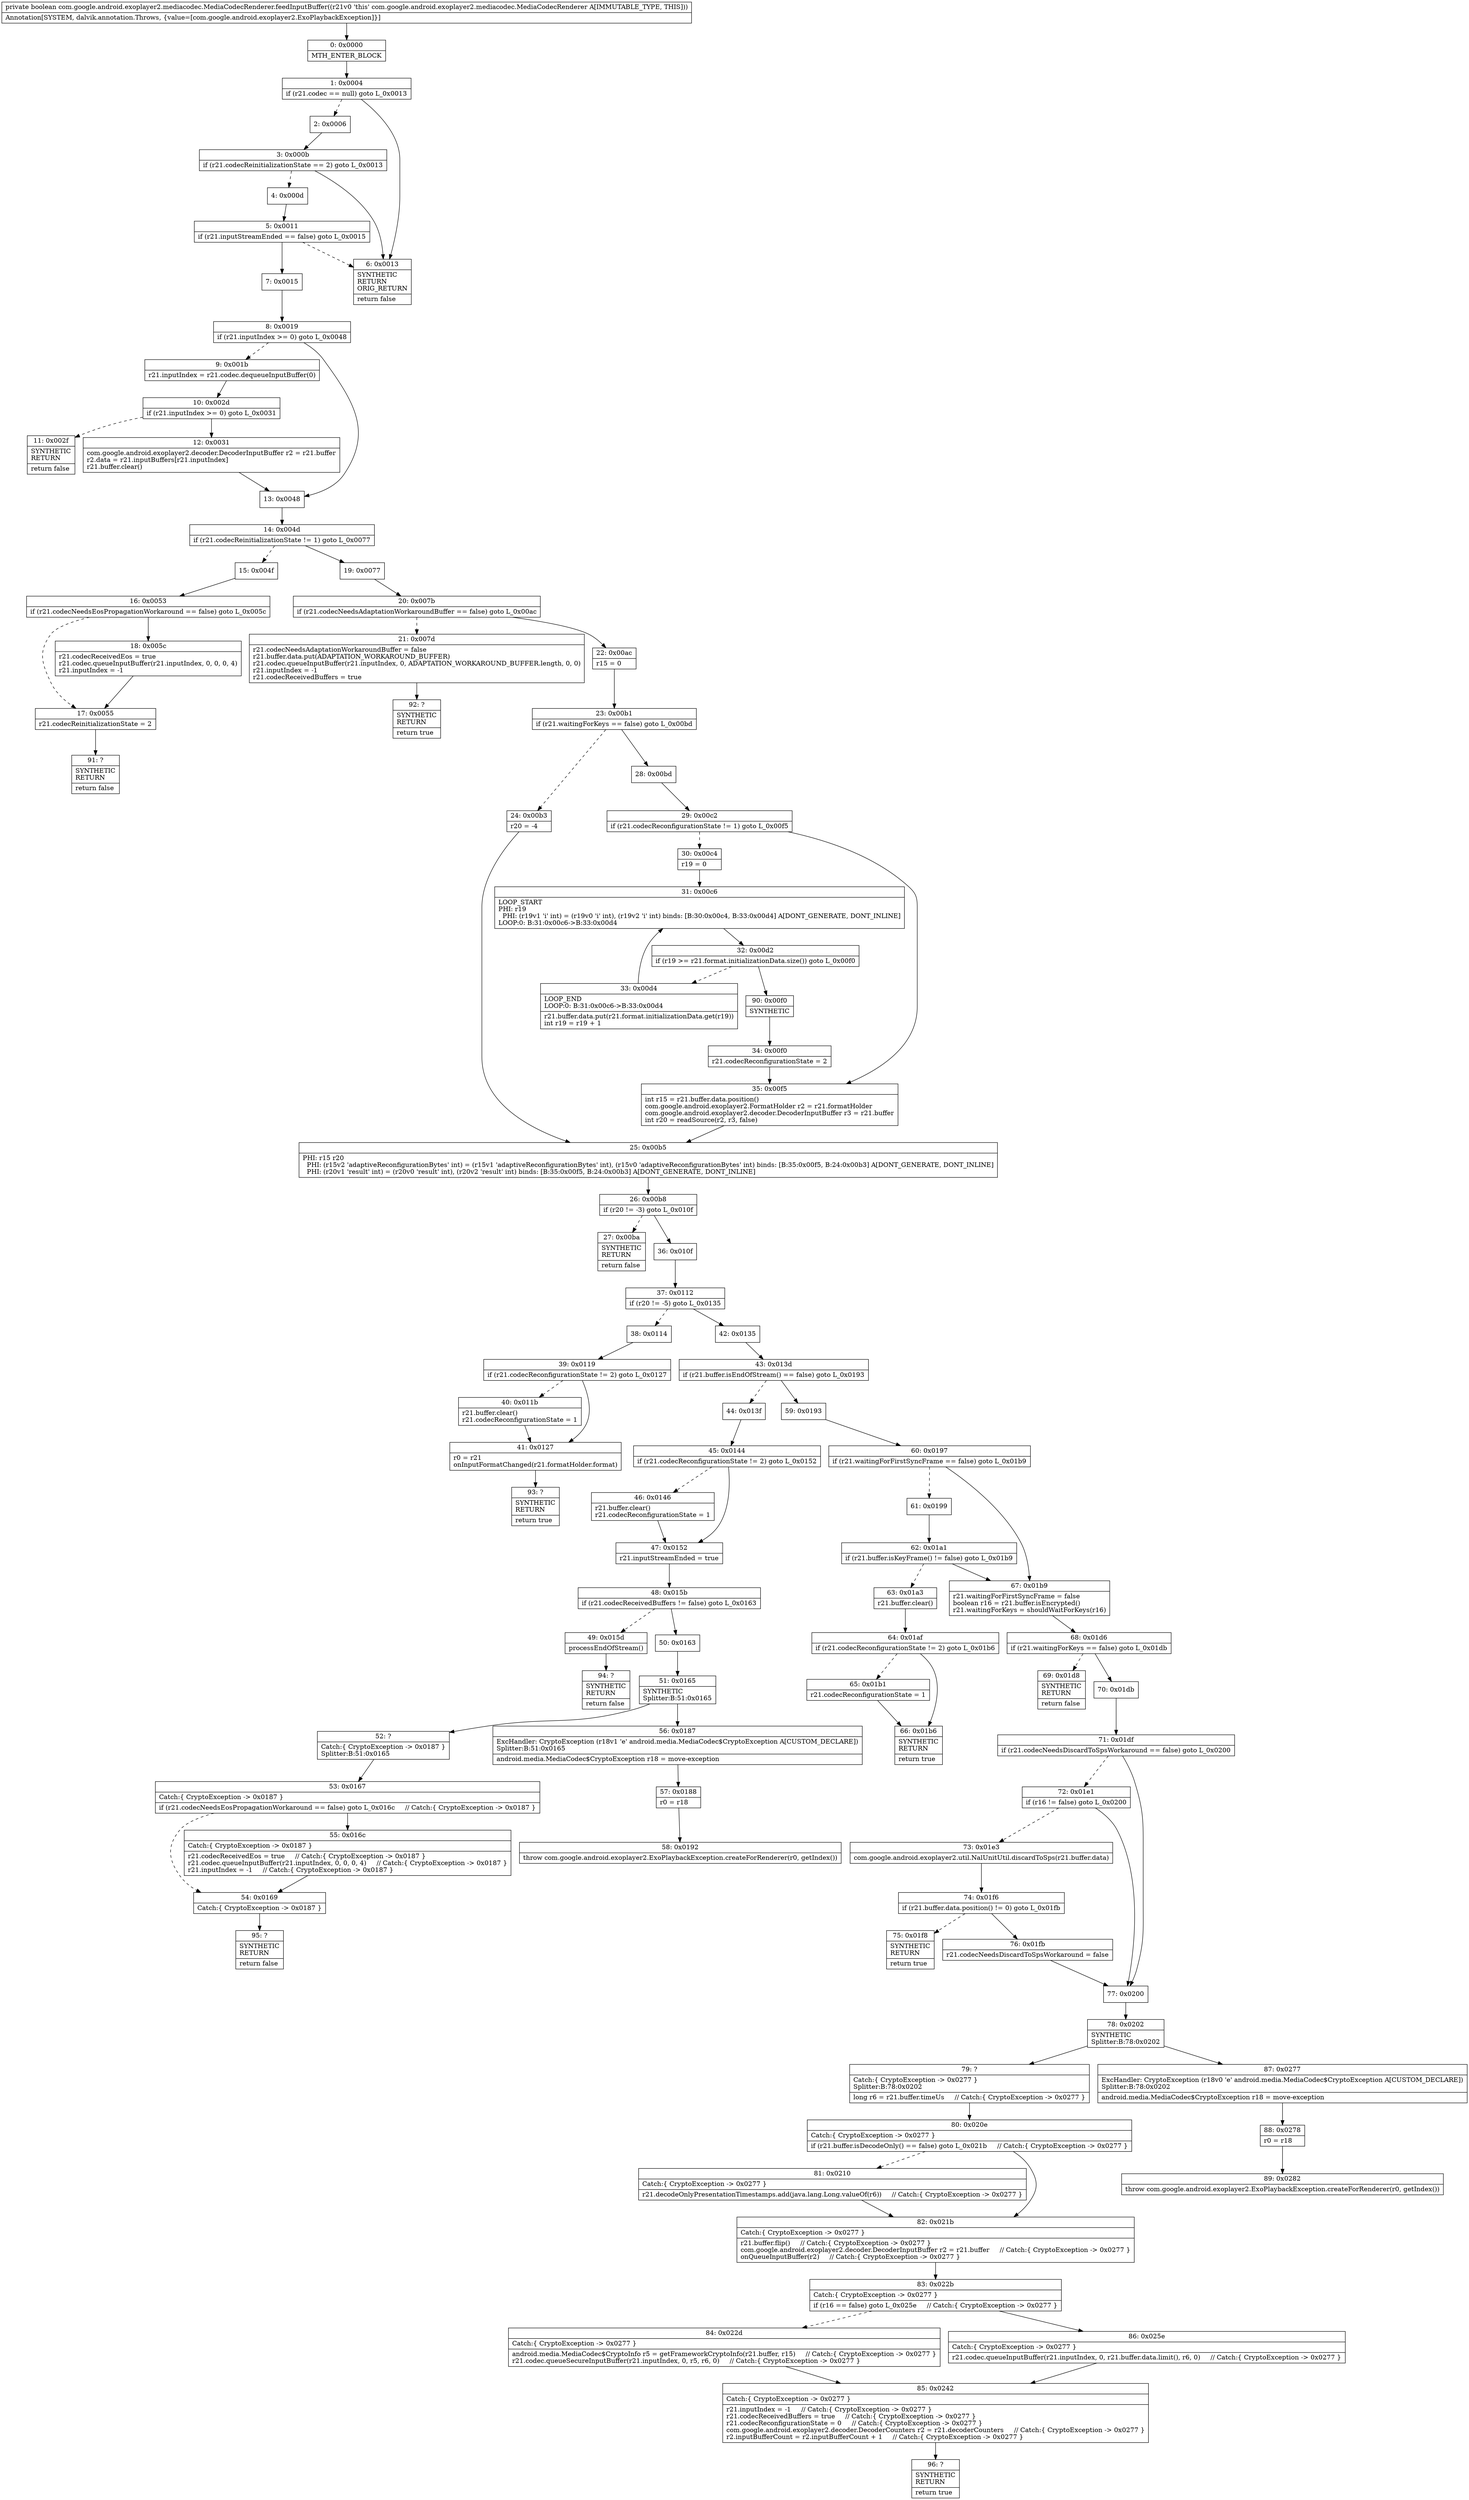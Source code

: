 digraph "CFG forcom.google.android.exoplayer2.mediacodec.MediaCodecRenderer.feedInputBuffer()Z" {
Node_0 [shape=record,label="{0\:\ 0x0000|MTH_ENTER_BLOCK\l}"];
Node_1 [shape=record,label="{1\:\ 0x0004|if (r21.codec == null) goto L_0x0013\l}"];
Node_2 [shape=record,label="{2\:\ 0x0006}"];
Node_3 [shape=record,label="{3\:\ 0x000b|if (r21.codecReinitializationState == 2) goto L_0x0013\l}"];
Node_4 [shape=record,label="{4\:\ 0x000d}"];
Node_5 [shape=record,label="{5\:\ 0x0011|if (r21.inputStreamEnded == false) goto L_0x0015\l}"];
Node_6 [shape=record,label="{6\:\ 0x0013|SYNTHETIC\lRETURN\lORIG_RETURN\l|return false\l}"];
Node_7 [shape=record,label="{7\:\ 0x0015}"];
Node_8 [shape=record,label="{8\:\ 0x0019|if (r21.inputIndex \>= 0) goto L_0x0048\l}"];
Node_9 [shape=record,label="{9\:\ 0x001b|r21.inputIndex = r21.codec.dequeueInputBuffer(0)\l}"];
Node_10 [shape=record,label="{10\:\ 0x002d|if (r21.inputIndex \>= 0) goto L_0x0031\l}"];
Node_11 [shape=record,label="{11\:\ 0x002f|SYNTHETIC\lRETURN\l|return false\l}"];
Node_12 [shape=record,label="{12\:\ 0x0031|com.google.android.exoplayer2.decoder.DecoderInputBuffer r2 = r21.buffer\lr2.data = r21.inputBuffers[r21.inputIndex]\lr21.buffer.clear()\l}"];
Node_13 [shape=record,label="{13\:\ 0x0048}"];
Node_14 [shape=record,label="{14\:\ 0x004d|if (r21.codecReinitializationState != 1) goto L_0x0077\l}"];
Node_15 [shape=record,label="{15\:\ 0x004f}"];
Node_16 [shape=record,label="{16\:\ 0x0053|if (r21.codecNeedsEosPropagationWorkaround == false) goto L_0x005c\l}"];
Node_17 [shape=record,label="{17\:\ 0x0055|r21.codecReinitializationState = 2\l}"];
Node_18 [shape=record,label="{18\:\ 0x005c|r21.codecReceivedEos = true\lr21.codec.queueInputBuffer(r21.inputIndex, 0, 0, 0, 4)\lr21.inputIndex = \-1\l}"];
Node_19 [shape=record,label="{19\:\ 0x0077}"];
Node_20 [shape=record,label="{20\:\ 0x007b|if (r21.codecNeedsAdaptationWorkaroundBuffer == false) goto L_0x00ac\l}"];
Node_21 [shape=record,label="{21\:\ 0x007d|r21.codecNeedsAdaptationWorkaroundBuffer = false\lr21.buffer.data.put(ADAPTATION_WORKAROUND_BUFFER)\lr21.codec.queueInputBuffer(r21.inputIndex, 0, ADAPTATION_WORKAROUND_BUFFER.length, 0, 0)\lr21.inputIndex = \-1\lr21.codecReceivedBuffers = true\l}"];
Node_22 [shape=record,label="{22\:\ 0x00ac|r15 = 0\l}"];
Node_23 [shape=record,label="{23\:\ 0x00b1|if (r21.waitingForKeys == false) goto L_0x00bd\l}"];
Node_24 [shape=record,label="{24\:\ 0x00b3|r20 = \-4\l}"];
Node_25 [shape=record,label="{25\:\ 0x00b5|PHI: r15 r20 \l  PHI: (r15v2 'adaptiveReconfigurationBytes' int) = (r15v1 'adaptiveReconfigurationBytes' int), (r15v0 'adaptiveReconfigurationBytes' int) binds: [B:35:0x00f5, B:24:0x00b3] A[DONT_GENERATE, DONT_INLINE]\l  PHI: (r20v1 'result' int) = (r20v0 'result' int), (r20v2 'result' int) binds: [B:35:0x00f5, B:24:0x00b3] A[DONT_GENERATE, DONT_INLINE]\l}"];
Node_26 [shape=record,label="{26\:\ 0x00b8|if (r20 != \-3) goto L_0x010f\l}"];
Node_27 [shape=record,label="{27\:\ 0x00ba|SYNTHETIC\lRETURN\l|return false\l}"];
Node_28 [shape=record,label="{28\:\ 0x00bd}"];
Node_29 [shape=record,label="{29\:\ 0x00c2|if (r21.codecReconfigurationState != 1) goto L_0x00f5\l}"];
Node_30 [shape=record,label="{30\:\ 0x00c4|r19 = 0\l}"];
Node_31 [shape=record,label="{31\:\ 0x00c6|LOOP_START\lPHI: r19 \l  PHI: (r19v1 'i' int) = (r19v0 'i' int), (r19v2 'i' int) binds: [B:30:0x00c4, B:33:0x00d4] A[DONT_GENERATE, DONT_INLINE]\lLOOP:0: B:31:0x00c6\-\>B:33:0x00d4\l}"];
Node_32 [shape=record,label="{32\:\ 0x00d2|if (r19 \>= r21.format.initializationData.size()) goto L_0x00f0\l}"];
Node_33 [shape=record,label="{33\:\ 0x00d4|LOOP_END\lLOOP:0: B:31:0x00c6\-\>B:33:0x00d4\l|r21.buffer.data.put(r21.format.initializationData.get(r19))\lint r19 = r19 + 1\l}"];
Node_34 [shape=record,label="{34\:\ 0x00f0|r21.codecReconfigurationState = 2\l}"];
Node_35 [shape=record,label="{35\:\ 0x00f5|int r15 = r21.buffer.data.position()\lcom.google.android.exoplayer2.FormatHolder r2 = r21.formatHolder\lcom.google.android.exoplayer2.decoder.DecoderInputBuffer r3 = r21.buffer\lint r20 = readSource(r2, r3, false)\l}"];
Node_36 [shape=record,label="{36\:\ 0x010f}"];
Node_37 [shape=record,label="{37\:\ 0x0112|if (r20 != \-5) goto L_0x0135\l}"];
Node_38 [shape=record,label="{38\:\ 0x0114}"];
Node_39 [shape=record,label="{39\:\ 0x0119|if (r21.codecReconfigurationState != 2) goto L_0x0127\l}"];
Node_40 [shape=record,label="{40\:\ 0x011b|r21.buffer.clear()\lr21.codecReconfigurationState = 1\l}"];
Node_41 [shape=record,label="{41\:\ 0x0127|r0 = r21\lonInputFormatChanged(r21.formatHolder.format)\l}"];
Node_42 [shape=record,label="{42\:\ 0x0135}"];
Node_43 [shape=record,label="{43\:\ 0x013d|if (r21.buffer.isEndOfStream() == false) goto L_0x0193\l}"];
Node_44 [shape=record,label="{44\:\ 0x013f}"];
Node_45 [shape=record,label="{45\:\ 0x0144|if (r21.codecReconfigurationState != 2) goto L_0x0152\l}"];
Node_46 [shape=record,label="{46\:\ 0x0146|r21.buffer.clear()\lr21.codecReconfigurationState = 1\l}"];
Node_47 [shape=record,label="{47\:\ 0x0152|r21.inputStreamEnded = true\l}"];
Node_48 [shape=record,label="{48\:\ 0x015b|if (r21.codecReceivedBuffers != false) goto L_0x0163\l}"];
Node_49 [shape=record,label="{49\:\ 0x015d|processEndOfStream()\l}"];
Node_50 [shape=record,label="{50\:\ 0x0163}"];
Node_51 [shape=record,label="{51\:\ 0x0165|SYNTHETIC\lSplitter:B:51:0x0165\l}"];
Node_52 [shape=record,label="{52\:\ ?|Catch:\{ CryptoException \-\> 0x0187 \}\lSplitter:B:51:0x0165\l}"];
Node_53 [shape=record,label="{53\:\ 0x0167|Catch:\{ CryptoException \-\> 0x0187 \}\l|if (r21.codecNeedsEosPropagationWorkaround == false) goto L_0x016c     \/\/ Catch:\{ CryptoException \-\> 0x0187 \}\l}"];
Node_54 [shape=record,label="{54\:\ 0x0169|Catch:\{ CryptoException \-\> 0x0187 \}\l}"];
Node_55 [shape=record,label="{55\:\ 0x016c|Catch:\{ CryptoException \-\> 0x0187 \}\l|r21.codecReceivedEos = true     \/\/ Catch:\{ CryptoException \-\> 0x0187 \}\lr21.codec.queueInputBuffer(r21.inputIndex, 0, 0, 0, 4)     \/\/ Catch:\{ CryptoException \-\> 0x0187 \}\lr21.inputIndex = \-1     \/\/ Catch:\{ CryptoException \-\> 0x0187 \}\l}"];
Node_56 [shape=record,label="{56\:\ 0x0187|ExcHandler: CryptoException (r18v1 'e' android.media.MediaCodec$CryptoException A[CUSTOM_DECLARE])\lSplitter:B:51:0x0165\l|android.media.MediaCodec$CryptoException r18 = move\-exception\l}"];
Node_57 [shape=record,label="{57\:\ 0x0188|r0 = r18\l}"];
Node_58 [shape=record,label="{58\:\ 0x0192|throw com.google.android.exoplayer2.ExoPlaybackException.createForRenderer(r0, getIndex())\l}"];
Node_59 [shape=record,label="{59\:\ 0x0193}"];
Node_60 [shape=record,label="{60\:\ 0x0197|if (r21.waitingForFirstSyncFrame == false) goto L_0x01b9\l}"];
Node_61 [shape=record,label="{61\:\ 0x0199}"];
Node_62 [shape=record,label="{62\:\ 0x01a1|if (r21.buffer.isKeyFrame() != false) goto L_0x01b9\l}"];
Node_63 [shape=record,label="{63\:\ 0x01a3|r21.buffer.clear()\l}"];
Node_64 [shape=record,label="{64\:\ 0x01af|if (r21.codecReconfigurationState != 2) goto L_0x01b6\l}"];
Node_65 [shape=record,label="{65\:\ 0x01b1|r21.codecReconfigurationState = 1\l}"];
Node_66 [shape=record,label="{66\:\ 0x01b6|SYNTHETIC\lRETURN\l|return true\l}"];
Node_67 [shape=record,label="{67\:\ 0x01b9|r21.waitingForFirstSyncFrame = false\lboolean r16 = r21.buffer.isEncrypted()\lr21.waitingForKeys = shouldWaitForKeys(r16)\l}"];
Node_68 [shape=record,label="{68\:\ 0x01d6|if (r21.waitingForKeys == false) goto L_0x01db\l}"];
Node_69 [shape=record,label="{69\:\ 0x01d8|SYNTHETIC\lRETURN\l|return false\l}"];
Node_70 [shape=record,label="{70\:\ 0x01db}"];
Node_71 [shape=record,label="{71\:\ 0x01df|if (r21.codecNeedsDiscardToSpsWorkaround == false) goto L_0x0200\l}"];
Node_72 [shape=record,label="{72\:\ 0x01e1|if (r16 != false) goto L_0x0200\l}"];
Node_73 [shape=record,label="{73\:\ 0x01e3|com.google.android.exoplayer2.util.NalUnitUtil.discardToSps(r21.buffer.data)\l}"];
Node_74 [shape=record,label="{74\:\ 0x01f6|if (r21.buffer.data.position() != 0) goto L_0x01fb\l}"];
Node_75 [shape=record,label="{75\:\ 0x01f8|SYNTHETIC\lRETURN\l|return true\l}"];
Node_76 [shape=record,label="{76\:\ 0x01fb|r21.codecNeedsDiscardToSpsWorkaround = false\l}"];
Node_77 [shape=record,label="{77\:\ 0x0200}"];
Node_78 [shape=record,label="{78\:\ 0x0202|SYNTHETIC\lSplitter:B:78:0x0202\l}"];
Node_79 [shape=record,label="{79\:\ ?|Catch:\{ CryptoException \-\> 0x0277 \}\lSplitter:B:78:0x0202\l|long r6 = r21.buffer.timeUs     \/\/ Catch:\{ CryptoException \-\> 0x0277 \}\l}"];
Node_80 [shape=record,label="{80\:\ 0x020e|Catch:\{ CryptoException \-\> 0x0277 \}\l|if (r21.buffer.isDecodeOnly() == false) goto L_0x021b     \/\/ Catch:\{ CryptoException \-\> 0x0277 \}\l}"];
Node_81 [shape=record,label="{81\:\ 0x0210|Catch:\{ CryptoException \-\> 0x0277 \}\l|r21.decodeOnlyPresentationTimestamps.add(java.lang.Long.valueOf(r6))     \/\/ Catch:\{ CryptoException \-\> 0x0277 \}\l}"];
Node_82 [shape=record,label="{82\:\ 0x021b|Catch:\{ CryptoException \-\> 0x0277 \}\l|r21.buffer.flip()     \/\/ Catch:\{ CryptoException \-\> 0x0277 \}\lcom.google.android.exoplayer2.decoder.DecoderInputBuffer r2 = r21.buffer     \/\/ Catch:\{ CryptoException \-\> 0x0277 \}\lonQueueInputBuffer(r2)     \/\/ Catch:\{ CryptoException \-\> 0x0277 \}\l}"];
Node_83 [shape=record,label="{83\:\ 0x022b|Catch:\{ CryptoException \-\> 0x0277 \}\l|if (r16 == false) goto L_0x025e     \/\/ Catch:\{ CryptoException \-\> 0x0277 \}\l}"];
Node_84 [shape=record,label="{84\:\ 0x022d|Catch:\{ CryptoException \-\> 0x0277 \}\l|android.media.MediaCodec$CryptoInfo r5 = getFrameworkCryptoInfo(r21.buffer, r15)     \/\/ Catch:\{ CryptoException \-\> 0x0277 \}\lr21.codec.queueSecureInputBuffer(r21.inputIndex, 0, r5, r6, 0)     \/\/ Catch:\{ CryptoException \-\> 0x0277 \}\l}"];
Node_85 [shape=record,label="{85\:\ 0x0242|Catch:\{ CryptoException \-\> 0x0277 \}\l|r21.inputIndex = \-1     \/\/ Catch:\{ CryptoException \-\> 0x0277 \}\lr21.codecReceivedBuffers = true     \/\/ Catch:\{ CryptoException \-\> 0x0277 \}\lr21.codecReconfigurationState = 0     \/\/ Catch:\{ CryptoException \-\> 0x0277 \}\lcom.google.android.exoplayer2.decoder.DecoderCounters r2 = r21.decoderCounters     \/\/ Catch:\{ CryptoException \-\> 0x0277 \}\lr2.inputBufferCount = r2.inputBufferCount + 1     \/\/ Catch:\{ CryptoException \-\> 0x0277 \}\l}"];
Node_86 [shape=record,label="{86\:\ 0x025e|Catch:\{ CryptoException \-\> 0x0277 \}\l|r21.codec.queueInputBuffer(r21.inputIndex, 0, r21.buffer.data.limit(), r6, 0)     \/\/ Catch:\{ CryptoException \-\> 0x0277 \}\l}"];
Node_87 [shape=record,label="{87\:\ 0x0277|ExcHandler: CryptoException (r18v0 'e' android.media.MediaCodec$CryptoException A[CUSTOM_DECLARE])\lSplitter:B:78:0x0202\l|android.media.MediaCodec$CryptoException r18 = move\-exception\l}"];
Node_88 [shape=record,label="{88\:\ 0x0278|r0 = r18\l}"];
Node_89 [shape=record,label="{89\:\ 0x0282|throw com.google.android.exoplayer2.ExoPlaybackException.createForRenderer(r0, getIndex())\l}"];
Node_90 [shape=record,label="{90\:\ 0x00f0|SYNTHETIC\l}"];
Node_91 [shape=record,label="{91\:\ ?|SYNTHETIC\lRETURN\l|return false\l}"];
Node_92 [shape=record,label="{92\:\ ?|SYNTHETIC\lRETURN\l|return true\l}"];
Node_93 [shape=record,label="{93\:\ ?|SYNTHETIC\lRETURN\l|return true\l}"];
Node_94 [shape=record,label="{94\:\ ?|SYNTHETIC\lRETURN\l|return false\l}"];
Node_95 [shape=record,label="{95\:\ ?|SYNTHETIC\lRETURN\l|return false\l}"];
Node_96 [shape=record,label="{96\:\ ?|SYNTHETIC\lRETURN\l|return true\l}"];
MethodNode[shape=record,label="{private boolean com.google.android.exoplayer2.mediacodec.MediaCodecRenderer.feedInputBuffer((r21v0 'this' com.google.android.exoplayer2.mediacodec.MediaCodecRenderer A[IMMUTABLE_TYPE, THIS]))  | Annotation[SYSTEM, dalvik.annotation.Throws, \{value=[com.google.android.exoplayer2.ExoPlaybackException]\}]\l}"];
MethodNode -> Node_0;
Node_0 -> Node_1;
Node_1 -> Node_2[style=dashed];
Node_1 -> Node_6;
Node_2 -> Node_3;
Node_3 -> Node_4[style=dashed];
Node_3 -> Node_6;
Node_4 -> Node_5;
Node_5 -> Node_6[style=dashed];
Node_5 -> Node_7;
Node_7 -> Node_8;
Node_8 -> Node_9[style=dashed];
Node_8 -> Node_13;
Node_9 -> Node_10;
Node_10 -> Node_11[style=dashed];
Node_10 -> Node_12;
Node_12 -> Node_13;
Node_13 -> Node_14;
Node_14 -> Node_15[style=dashed];
Node_14 -> Node_19;
Node_15 -> Node_16;
Node_16 -> Node_17[style=dashed];
Node_16 -> Node_18;
Node_17 -> Node_91;
Node_18 -> Node_17;
Node_19 -> Node_20;
Node_20 -> Node_21[style=dashed];
Node_20 -> Node_22;
Node_21 -> Node_92;
Node_22 -> Node_23;
Node_23 -> Node_24[style=dashed];
Node_23 -> Node_28;
Node_24 -> Node_25;
Node_25 -> Node_26;
Node_26 -> Node_27[style=dashed];
Node_26 -> Node_36;
Node_28 -> Node_29;
Node_29 -> Node_30[style=dashed];
Node_29 -> Node_35;
Node_30 -> Node_31;
Node_31 -> Node_32;
Node_32 -> Node_33[style=dashed];
Node_32 -> Node_90;
Node_33 -> Node_31;
Node_34 -> Node_35;
Node_35 -> Node_25;
Node_36 -> Node_37;
Node_37 -> Node_38[style=dashed];
Node_37 -> Node_42;
Node_38 -> Node_39;
Node_39 -> Node_40[style=dashed];
Node_39 -> Node_41;
Node_40 -> Node_41;
Node_41 -> Node_93;
Node_42 -> Node_43;
Node_43 -> Node_44[style=dashed];
Node_43 -> Node_59;
Node_44 -> Node_45;
Node_45 -> Node_46[style=dashed];
Node_45 -> Node_47;
Node_46 -> Node_47;
Node_47 -> Node_48;
Node_48 -> Node_49[style=dashed];
Node_48 -> Node_50;
Node_49 -> Node_94;
Node_50 -> Node_51;
Node_51 -> Node_52;
Node_51 -> Node_56;
Node_52 -> Node_53;
Node_53 -> Node_54[style=dashed];
Node_53 -> Node_55;
Node_54 -> Node_95;
Node_55 -> Node_54;
Node_56 -> Node_57;
Node_57 -> Node_58;
Node_59 -> Node_60;
Node_60 -> Node_61[style=dashed];
Node_60 -> Node_67;
Node_61 -> Node_62;
Node_62 -> Node_63[style=dashed];
Node_62 -> Node_67;
Node_63 -> Node_64;
Node_64 -> Node_65[style=dashed];
Node_64 -> Node_66;
Node_65 -> Node_66;
Node_67 -> Node_68;
Node_68 -> Node_69[style=dashed];
Node_68 -> Node_70;
Node_70 -> Node_71;
Node_71 -> Node_72[style=dashed];
Node_71 -> Node_77;
Node_72 -> Node_73[style=dashed];
Node_72 -> Node_77;
Node_73 -> Node_74;
Node_74 -> Node_75[style=dashed];
Node_74 -> Node_76;
Node_76 -> Node_77;
Node_77 -> Node_78;
Node_78 -> Node_79;
Node_78 -> Node_87;
Node_79 -> Node_80;
Node_80 -> Node_81[style=dashed];
Node_80 -> Node_82;
Node_81 -> Node_82;
Node_82 -> Node_83;
Node_83 -> Node_84[style=dashed];
Node_83 -> Node_86;
Node_84 -> Node_85;
Node_85 -> Node_96;
Node_86 -> Node_85;
Node_87 -> Node_88;
Node_88 -> Node_89;
Node_90 -> Node_34;
}

